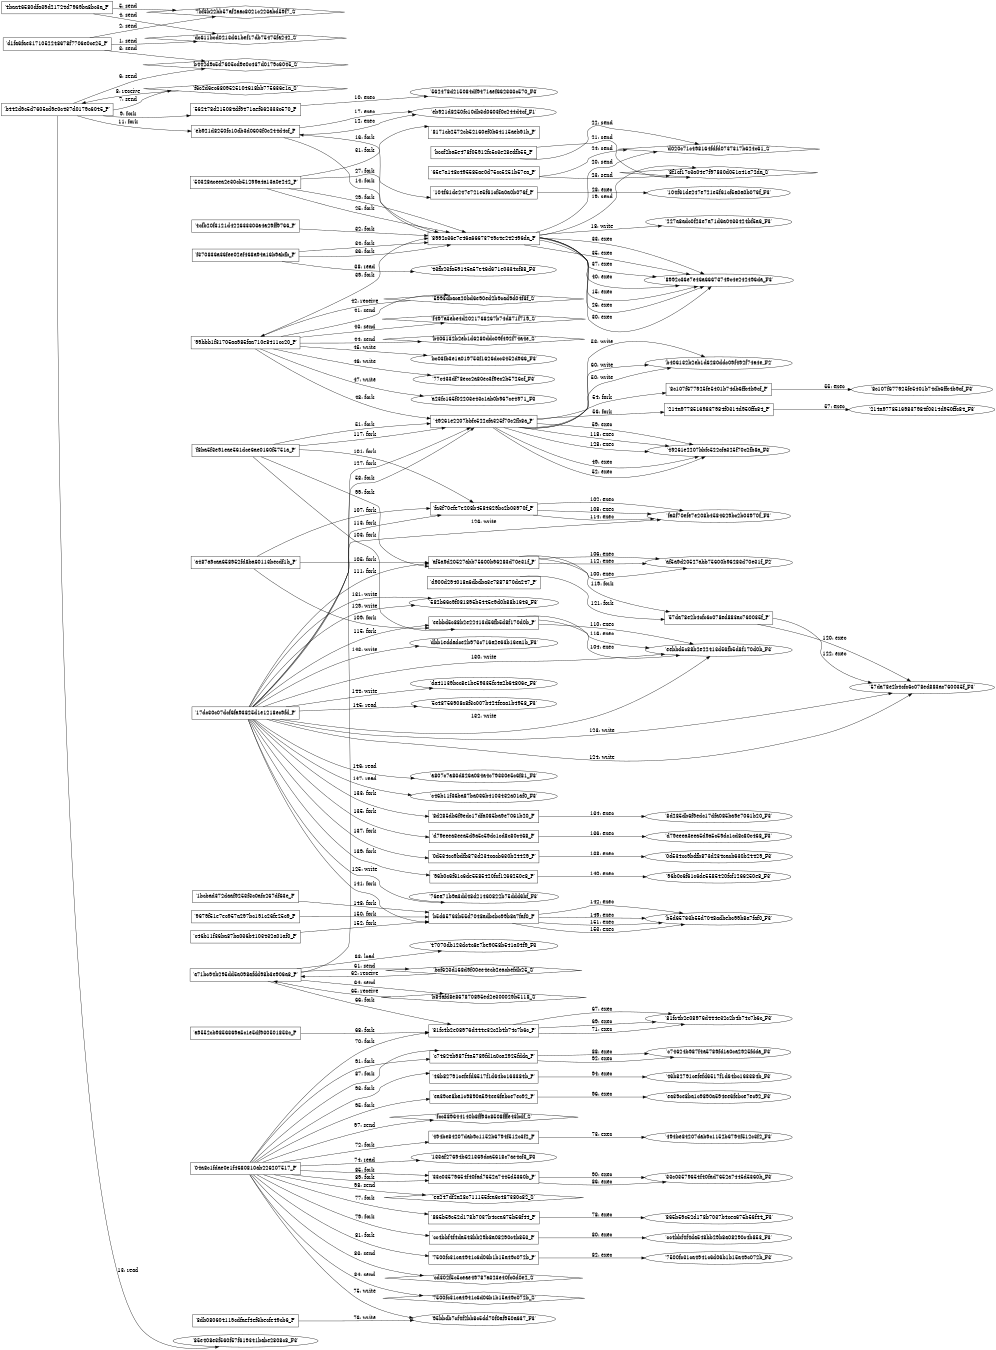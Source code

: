 digraph "D:\Learning\Paper\apt\基于CTI的攻击预警\Dataset\攻击图\ASGfromALLCTI\BazaCall Phony call centers lead to exfiltration and ransomware.dot" {
rankdir="LR"
size="9"
fixedsize="false"
splines="true"
nodesep=0.3
ranksep=0
fontsize=10
overlap="scalexy"
engine= "neato"
	"'dc611bcd0213d61bef17db75475fa242_S'" [node_type=Socket shape=diamond]
	"'d1fa6fae3171052248678f7706e0ce25_P'" [node_type=Process shape=box]
	"'d1fa6fae3171052248678f7706e0ce25_P'" -> "'dc611bcd0213d61bef17db75475fa242_S'" [label="1: send"]
	"'7bf3b22bb57af2aac8021c223abd59f7_S'" [node_type=Socket shape=diamond]
	"'d1fa6fae3171052248678f7706e0ce25_P'" [node_type=Process shape=box]
	"'d1fa6fae3171052248678f7706e0ce25_P'" -> "'7bf3b22bb57af2aac8021c223abd59f7_S'" [label="2: send"]
	"'b442d9c5d7605cd9e0c437d0179c6045_S'" [node_type=Socket shape=diamond]
	"'d1fa6fae3171052248678f7706e0ce25_P'" [node_type=Process shape=box]
	"'d1fa6fae3171052248678f7706e0ce25_P'" -> "'b442d9c5d7605cd9e0c437d0179c6045_S'" [label="3: send"]
	"'dc611bcd0213d61bef17db75475fa242_S'" [node_type=Socket shape=diamond]
	"'4baa46580dfa39d21724d7969ba8bc3a_P'" [node_type=Process shape=box]
	"'4baa46580dfa39d21724d7969ba8bc3a_P'" -> "'dc611bcd0213d61bef17db75475fa242_S'" [label="4: send"]
	"'7bf3b22bb57af2aac8021c223abd59f7_S'" [node_type=Socket shape=diamond]
	"'4baa46580dfa39d21724d7969ba8bc3a_P'" [node_type=Process shape=box]
	"'4baa46580dfa39d21724d7969ba8bc3a_P'" -> "'7bf3b22bb57af2aac8021c223abd59f7_S'" [label="5: send"]
	"'b442d9c5d7605cd9e0c437d0179c6045_S'" [node_type=Socket shape=diamond]
	"'b442d9c5d7605cd9e0c437d0179c6045_P'" [node_type=Process shape=box]
	"'b442d9c5d7605cd9e0c437d0179c6045_P'" -> "'b442d9c5d7605cd9e0c437d0179c6045_S'" [label="6: send"]
	"'f6c2d6ec6809525104618bb775636e1a_S'" [node_type=Socket shape=diamond]
	"'b442d9c5d7605cd9e0c437d0179c6045_P'" [node_type=Process shape=box]
	"'b442d9c5d7605cd9e0c437d0179c6045_P'" -> "'f6c2d6ec6809525104618bb775636e1a_S'" [label="7: send"]
	"'f6c2d6ec6809525104618bb775636e1a_S'" -> "'b442d9c5d7605cd9e0c437d0179c6045_P'" [label="8: receive"]
	"'b442d9c5d7605cd9e0c437d0179c6045_P'" [node_type=Process shape=box]
	"'562478d215084df9471aef662333c570_P'" [node_type=Process shape=box]
	"'b442d9c5d7605cd9e0c437d0179c6045_P'" -> "'562478d215084df9471aef662333c570_P'" [label="9: fork"]
	"'562478d215084df9471aef662333c570_P'" [node_type=Process shape=box]
	"'562478d215084df9471aef662333c570_F3'" [node_type=File shape=ellipse]
	"'562478d215084df9471aef662333c570_P'" -> "'562478d215084df9471aef662333c570_F3'" [label="10: exec"]
	"'b442d9c5d7605cd9e0c437d0179c6045_P'" [node_type=Process shape=box]
	"'eb921d8250fc10db3d0603f0c244d4cf_P'" [node_type=Process shape=box]
	"'b442d9c5d7605cd9e0c437d0179c6045_P'" -> "'eb921d8250fc10db3d0603f0c244d4cf_P'" [label="11: fork"]
	"'eb921d8250fc10db3d0603f0c244d4cf_P'" [node_type=Process shape=box]
	"'eb921d8250fc10db3d0603f0c244d4cf_F1'" [node_type=File shape=ellipse]
	"'eb921d8250fc10db3d0603f0c244d4cf_P'" -> "'eb921d8250fc10db3d0603f0c244d4cf_F1'" [label="12: exec"]
	"'85e408e3f560f57f619341babe2808c8_F3'" [node_type=file shape=ellipse]
	"'b442d9c5d7605cd9e0c437d0179c6045_P'" [node_type=Process shape=box]
	"'b442d9c5d7605cd9e0c437d0179c6045_P'" -> "'85e408e3f560f57f619341babe2808c8_F3'" [label="13: read"]
	"'eb921d8250fc10db3d0603f0c244d4cf_P'" [node_type=Process shape=box]
	"'8992c36e7e46a66673749c4e242496da_P'" [node_type=Process shape=box]
	"'eb921d8250fc10db3d0603f0c244d4cf_P'" -> "'8992c36e7e46a66673749c4e242496da_P'" [label="14: fork"]
	"'8992c36e7e46a66673749c4e242496da_P'" [node_type=Process shape=box]
	"'8992c36e7e46a66673749c4e242496da_F3'" [node_type=File shape=ellipse]
	"'8992c36e7e46a66673749c4e242496da_P'" -> "'8992c36e7e46a66673749c4e242496da_F3'" [label="15: exec"]
	"'8992c36e7e46a66673749c4e242496da_P'" [node_type=Process shape=box]
	"'eb921d8250fc10db3d0603f0c244d4cf_P'" [node_type=Process shape=box]
	"'8992c36e7e46a66673749c4e242496da_P'" -> "'eb921d8250fc10db3d0603f0c244d4cf_P'" [label="16: fork"]
	"'eb921d8250fc10db3d0603f0c244d4cf_P'" [node_type=Process shape=box]
	"'eb921d8250fc10db3d0603f0c244d4cf_F1'" [node_type=File shape=ellipse]
	"'eb921d8250fc10db3d0603f0c244d4cf_P'" -> "'eb921d8250fc10db3d0603f0c244d4cf_F1'" [label="17: exec"]
	"'227a8adc0f23e7a71d6a0433424bf5a6_F3'" [node_type=file shape=ellipse]
	"'8992c36e7e46a66673749c4e242496da_P'" [node_type=Process shape=box]
	"'8992c36e7e46a66673749c4e242496da_P'" -> "'227a8adc0f23e7a71d6a0433424bf5a6_F3'" [label="18: write"]
	"'8f1cf17c3a04e7f97830d051a41a72da_S'" [node_type=Socket shape=diamond]
	"'8992c36e7e46a66673749c4e242496da_P'" [node_type=Process shape=box]
	"'8992c36e7e46a66673749c4e242496da_P'" -> "'8f1cf17c3a04e7f97830d051a41a72da_S'" [label="19: send"]
	"'d020c71c498164fdfd0737317b624c61_S'" [node_type=Socket shape=diamond]
	"'8992c36e7e46a66673749c4e242496da_P'" [node_type=Process shape=box]
	"'8992c36e7e46a66673749c4e242496da_P'" -> "'d020c71c498164fdfd0737317b624c61_S'" [label="20: send"]
	"'8f1cf17c3a04e7f97830d051a41a72da_S'" [node_type=Socket shape=diamond]
	"'bccf2ba5e478f05912fc5c3e28edfb55_P'" [node_type=Process shape=box]
	"'bccf2ba5e478f05912fc5c3e28edfb55_P'" -> "'8f1cf17c3a04e7f97830d051a41a72da_S'" [label="21: send"]
	"'d020c71c498164fdfd0737317b624c61_S'" [node_type=Socket shape=diamond]
	"'bccf2ba5e478f05912fc5c3e28edfb55_P'" [node_type=Process shape=box]
	"'bccf2ba5e478f05912fc5c3e28edfb55_P'" -> "'d020c71c498164fdfd0737317b624c61_S'" [label="22: send"]
	"'8f1cf17c3a04e7f97830d051a41a72da_S'" [node_type=Socket shape=diamond]
	"'65e7a148c495585ae0d75cc5251b57ea_P'" [node_type=Process shape=box]
	"'65e7a148c495585ae0d75cc5251b57ea_P'" -> "'8f1cf17c3a04e7f97830d051a41a72da_S'" [label="23: send"]
	"'d020c71c498164fdfd0737317b624c61_S'" [node_type=Socket shape=diamond]
	"'65e7a148c495585ae0d75cc5251b57ea_P'" [node_type=Process shape=box]
	"'65e7a148c495585ae0d75cc5251b57ea_P'" -> "'d020c71c498164fdfd0737317b624c61_S'" [label="24: send"]
	"'50328aceea2e30cb51299a4a13a0e242_P'" [node_type=Process shape=box]
	"'8992c36e7e46a66673749c4e242496da_P'" [node_type=Process shape=box]
	"'50328aceea2e30cb51299a4a13a0e242_P'" -> "'8992c36e7e46a66673749c4e242496da_P'" [label="25: fork"]
	"'8992c36e7e46a66673749c4e242496da_P'" [node_type=Process shape=box]
	"'8992c36e7e46a66673749c4e242496da_F3'" [node_type=File shape=ellipse]
	"'8992c36e7e46a66673749c4e242496da_P'" -> "'8992c36e7e46a66673749c4e242496da_F3'" [label="26: exec"]
	"'50328aceea2e30cb51299a4a13a0e242_P'" [node_type=Process shape=box]
	"'104f61de247e721e5f61cf5a0a0b076f_P'" [node_type=Process shape=box]
	"'50328aceea2e30cb51299a4a13a0e242_P'" -> "'104f61de247e721e5f61cf5a0a0b076f_P'" [label="27: fork"]
	"'104f61de247e721e5f61cf5a0a0b076f_P'" [node_type=Process shape=box]
	"'104f61de247e721e5f61cf5a0a0b076f_F3'" [node_type=File shape=ellipse]
	"'104f61de247e721e5f61cf5a0a0b076f_P'" -> "'104f61de247e721e5f61cf5a0a0b076f_F3'" [label="28: exec"]
	"'50328aceea2e30cb51299a4a13a0e242_P'" [node_type=Process shape=box]
	"'8992c36e7e46a66673749c4e242496da_P'" [node_type=Process shape=box]
	"'50328aceea2e30cb51299a4a13a0e242_P'" -> "'8992c36e7e46a66673749c4e242496da_P'" [label="29: fork"]
	"'8992c36e7e46a66673749c4e242496da_P'" [node_type=Process shape=box]
	"'8992c36e7e46a66673749c4e242496da_F3'" [node_type=File shape=ellipse]
	"'8992c36e7e46a66673749c4e242496da_P'" -> "'8992c36e7e46a66673749c4e242496da_F3'" [label="30: exec"]
	"'50328aceea2e30cb51299a4a13a0e242_P'" [node_type=Process shape=box]
	"'8171cb2572cb52160ef0b64115aeb91b_P'" [node_type=Process shape=box]
	"'50328aceea2e30cb51299a4a13a0e242_P'" -> "'8171cb2572cb52160ef0b64115aeb91b_P'" [label="31: fork"]
	"'4cfb20f3121d422633303a4a29ff9766_P'" [node_type=Process shape=box]
	"'8992c36e7e46a66673749c4e242496da_P'" [node_type=Process shape=box]
	"'4cfb20f3121d422633303a4a29ff9766_P'" -> "'8992c36e7e46a66673749c4e242496da_P'" [label="32: fork"]
	"'8992c36e7e46a66673749c4e242496da_P'" [node_type=Process shape=box]
	"'8992c36e7e46a66673749c4e242496da_F3'" [node_type=File shape=ellipse]
	"'8992c36e7e46a66673749c4e242496da_P'" -> "'8992c36e7e46a66673749c4e242496da_F3'" [label="33: exec"]
	"'f370836a36fee02ef468a94a16b9abfb_P'" [node_type=Process shape=box]
	"'8992c36e7e46a66673749c4e242496da_P'" [node_type=Process shape=box]
	"'f370836a36fee02ef468a94a16b9abfb_P'" -> "'8992c36e7e46a66673749c4e242496da_P'" [label="34: fork"]
	"'8992c36e7e46a66673749c4e242496da_P'" [node_type=Process shape=box]
	"'8992c36e7e46a66673749c4e242496da_F3'" [node_type=File shape=ellipse]
	"'8992c36e7e46a66673749c4e242496da_P'" -> "'8992c36e7e46a66673749c4e242496da_F3'" [label="35: exec"]
	"'f370836a36fee02ef468a94a16b9abfb_P'" [node_type=Process shape=box]
	"'8992c36e7e46a66673749c4e242496da_P'" [node_type=Process shape=box]
	"'f370836a36fee02ef468a94a16b9abfb_P'" -> "'8992c36e7e46a66673749c4e242496da_P'" [label="36: fork"]
	"'8992c36e7e46a66673749c4e242496da_P'" [node_type=Process shape=box]
	"'8992c36e7e46a66673749c4e242496da_F3'" [node_type=File shape=ellipse]
	"'8992c36e7e46a66673749c4e242496da_P'" -> "'8992c36e7e46a66673749c4e242496da_F3'" [label="37: exec"]
	"'43fb23fa59145a57e46d671e0334cf88_F3'" [node_type=file shape=ellipse]
	"'f370836a36fee02ef468a94a16b9abfb_P'" [node_type=Process shape=box]
	"'f370836a36fee02ef468a94a16b9abfb_P'" -> "'43fb23fa59145a57e46d671e0334cf88_F3'" [label="38: read"]
	"'99bbb1f31705aa985faa710e8411cc20_P'" [node_type=Process shape=box]
	"'8992c36e7e46a66673749c4e242496da_P'" [node_type=Process shape=box]
	"'99bbb1f31705aa985faa710e8411cc20_P'" -> "'8992c36e7e46a66673749c4e242496da_P'" [label="39: fork"]
	"'8992c36e7e46a66673749c4e242496da_P'" [node_type=Process shape=box]
	"'8992c36e7e46a66673749c4e242496da_F3'" [node_type=File shape=ellipse]
	"'8992c36e7e46a66673749c4e242496da_P'" -> "'8992c36e7e46a66673749c4e242496da_F3'" [label="40: exec"]
	"'5993dbaca20bd6e90ed2b9cad9d04f3f_S'" [node_type=Socket shape=diamond]
	"'99bbb1f31705aa985faa710e8411cc20_P'" [node_type=Process shape=box]
	"'99bbb1f31705aa985faa710e8411cc20_P'" -> "'5993dbaca20bd6e90ed2b9cad9d04f3f_S'" [label="41: send"]
	"'5993dbaca20bd6e90ed2b9cad9d04f3f_S'" -> "'99bbb1f31705aa985faa710e8411cc20_P'" [label="42: receive"]
	"'f497a3ebe4d2021768267b74d871f719_S'" [node_type=Socket shape=diamond]
	"'99bbb1f31705aa985faa710e8411cc20_P'" [node_type=Process shape=box]
	"'99bbb1f31705aa985faa710e8411cc20_P'" -> "'f497a3ebe4d2021768267b74d871f719_S'" [label="43: send"]
	"'b406132b2eb1d6280ddc09f492f74a4e_S'" [node_type=Socket shape=diamond]
	"'99bbb1f31705aa985faa710e8411cc20_P'" [node_type=Process shape=box]
	"'99bbb1f31705aa985faa710e8411cc20_P'" -> "'b406132b2eb1d6280ddc09f492f74a4e_S'" [label="44: send"]
	"'bc03fb3e1a019753f1626dcc3452d966_F3'" [node_type=file shape=ellipse]
	"'99bbb1f31705aa985faa710e8411cc20_P'" [node_type=Process shape=box]
	"'99bbb1f31705aa985faa710e8411cc20_P'" -> "'bc03fb3e1a019753f1626dcc3452d966_F3'" [label="45: write"]
	"'77c433df78ecc2a80ec3f9ec2b5726cf_F3'" [node_type=file shape=ellipse]
	"'99bbb1f31705aa985faa710e8411cc20_P'" [node_type=Process shape=box]
	"'99bbb1f31705aa985faa710e8411cc20_P'" -> "'77c433df78ecc2a80ec3f9ec2b5726cf_F3'" [label="46: write"]
	"'a23fc165f02203e43c1ab0b967ce4971_F3'" [node_type=file shape=ellipse]
	"'99bbb1f31705aa985faa710e8411cc20_P'" [node_type=Process shape=box]
	"'99bbb1f31705aa985faa710e8411cc20_P'" -> "'a23fc165f02203e43c1ab0b967ce4971_F3'" [label="47: write"]
	"'99bbb1f31705aa985faa710e8411cc20_P'" [node_type=Process shape=box]
	"'49261e2207bbfc522cfa325f70c2fb8a_P'" [node_type=Process shape=box]
	"'99bbb1f31705aa985faa710e8411cc20_P'" -> "'49261e2207bbfc522cfa325f70c2fb8a_P'" [label="48: fork"]
	"'49261e2207bbfc522cfa325f70c2fb8a_P'" [node_type=Process shape=box]
	"'49261e2207bbfc522cfa325f70c2fb8a_F3'" [node_type=File shape=ellipse]
	"'49261e2207bbfc522cfa325f70c2fb8a_P'" -> "'49261e2207bbfc522cfa325f70c2fb8a_F3'" [label="49: exec"]
	"'b406132b2eb1d6280ddc09f492f74a4e_F2'" [node_type=file shape=ellipse]
	"'49261e2207bbfc522cfa325f70c2fb8a_P'" [node_type=Process shape=box]
	"'49261e2207bbfc522cfa325f70c2fb8a_P'" -> "'b406132b2eb1d6280ddc09f492f74a4e_F2'" [label="50: write"]
	"'f8ba5f3e91eae561dce6ae0160f5751a_P'" [node_type=Process shape=box]
	"'49261e2207bbfc522cfa325f70c2fb8a_P'" [node_type=Process shape=box]
	"'f8ba5f3e91eae561dce6ae0160f5751a_P'" -> "'49261e2207bbfc522cfa325f70c2fb8a_P'" [label="51: fork"]
	"'49261e2207bbfc522cfa325f70c2fb8a_P'" [node_type=Process shape=box]
	"'49261e2207bbfc522cfa325f70c2fb8a_F3'" [node_type=File shape=ellipse]
	"'49261e2207bbfc522cfa325f70c2fb8a_P'" -> "'49261e2207bbfc522cfa325f70c2fb8a_F3'" [label="52: exec"]
	"'b406132b2eb1d6280ddc09f492f74a4e_F2'" [node_type=file shape=ellipse]
	"'49261e2207bbfc522cfa325f70c2fb8a_P'" [node_type=Process shape=box]
	"'49261e2207bbfc522cfa325f70c2fb8a_P'" -> "'b406132b2eb1d6280ddc09f492f74a4e_F2'" [label="53: write"]
	"'49261e2207bbfc522cfa325f70c2fb8a_P'" [node_type=Process shape=box]
	"'8c107f677925fe5401b74db6ffc4b9cf_P'" [node_type=Process shape=box]
	"'49261e2207bbfc522cfa325f70c2fb8a_P'" -> "'8c107f677925fe5401b74db6ffc4b9cf_P'" [label="54: fork"]
	"'8c107f677925fe5401b74db6ffc4b9cf_P'" [node_type=Process shape=box]
	"'8c107f677925fe5401b74db6ffc4b9cf_F3'" [node_type=File shape=ellipse]
	"'8c107f677925fe5401b74db6ffc4b9cf_P'" -> "'8c107f677925fe5401b74db6ffc4b9cf_F3'" [label="55: exec"]
	"'49261e2207bbfc522cfa325f70c2fb8a_P'" [node_type=Process shape=box]
	"'214a97785169837984f0314d950ffc84_P'" [node_type=Process shape=box]
	"'49261e2207bbfc522cfa325f70c2fb8a_P'" -> "'214a97785169837984f0314d950ffc84_P'" [label="56: fork"]
	"'214a97785169837984f0314d950ffc84_P'" [node_type=Process shape=box]
	"'214a97785169837984f0314d950ffc84_F3'" [node_type=File shape=ellipse]
	"'214a97785169837984f0314d950ffc84_P'" -> "'214a97785169837984f0314d950ffc84_F3'" [label="57: exec"]
	"'a71bc94b295dd5a098afdd98b3e906a8_P'" [node_type=Process shape=box]
	"'49261e2207bbfc522cfa325f70c2fb8a_P'" [node_type=Process shape=box]
	"'a71bc94b295dd5a098afdd98b3e906a8_P'" -> "'49261e2207bbfc522cfa325f70c2fb8a_P'" [label="58: fork"]
	"'49261e2207bbfc522cfa325f70c2fb8a_P'" [node_type=Process shape=box]
	"'49261e2207bbfc522cfa325f70c2fb8a_F3'" [node_type=File shape=ellipse]
	"'49261e2207bbfc522cfa325f70c2fb8a_P'" -> "'49261e2207bbfc522cfa325f70c2fb8a_F3'" [label="59: exec"]
	"'b406132b2eb1d6280ddc09f492f74a4e_F2'" [node_type=file shape=ellipse]
	"'49261e2207bbfc522cfa325f70c2fb8a_P'" [node_type=Process shape=box]
	"'49261e2207bbfc522cfa325f70c2fb8a_P'" -> "'b406132b2eb1d6280ddc09f492f74a4e_F2'" [label="60: write"]
	"'bcf623d168d9f00ee4ecb2eacbefdb25_S'" [node_type=Socket shape=diamond]
	"'a71bc94b295dd5a098afdd98b3e906a8_P'" [node_type=Process shape=box]
	"'a71bc94b295dd5a098afdd98b3e906a8_P'" -> "'bcf623d168d9f00ee4ecb2eacbefdb25_S'" [label="61: send"]
	"'bcf623d168d9f00ee4ecb2eacbefdb25_S'" -> "'a71bc94b295dd5a098afdd98b3e906a8_P'" [label="62: receive"]
	"'47070db123dc4c8e7be9058b541a04f9_F3'" [node_type=file shape=ellipse]
	"'a71bc94b295dd5a098afdd98b3e906a8_P'" [node_type=Process shape=box]
	"'a71bc94b295dd5a098afdd98b3e906a8_P'" -> "'47070db123dc4c8e7be9058b541a04f9_F3'" [label="63: load"]
	"'b84afd8e867870895ed2e300029b5118_S'" [node_type=Socket shape=diamond]
	"'a71bc94b295dd5a098afdd98b3e906a8_P'" [node_type=Process shape=box]
	"'a71bc94b295dd5a098afdd98b3e906a8_P'" -> "'b84afd8e867870895ed2e300029b5118_S'" [label="64: send"]
	"'b84afd8e867870895ed2e300029b5118_S'" -> "'a71bc94b295dd5a098afdd98b3e906a8_P'" [label="65: receive"]
	"'a71bc94b295dd5a098afdd98b3e906a8_P'" [node_type=Process shape=box]
	"'81fc4b2e08976d444e32c2b4b74c7b6c_P'" [node_type=Process shape=box]
	"'a71bc94b295dd5a098afdd98b3e906a8_P'" -> "'81fc4b2e08976d444e32c2b4b74c7b6c_P'" [label="66: fork"]
	"'81fc4b2e08976d444e32c2b4b74c7b6c_P'" [node_type=Process shape=box]
	"'81fc4b2e08976d444e32c2b4b74c7b6c_F3'" [node_type=File shape=ellipse]
	"'81fc4b2e08976d444e32c2b4b74c7b6c_P'" -> "'81fc4b2e08976d444e32c2b4b74c7b6c_F3'" [label="67: exec"]
	"'a9552cb9856369a5c1e5df930501853c_P'" [node_type=Process shape=box]
	"'81fc4b2e08976d444e32c2b4b74c7b6c_P'" [node_type=Process shape=box]
	"'a9552cb9856369a5c1e5df930501853c_P'" -> "'81fc4b2e08976d444e32c2b4b74c7b6c_P'" [label="68: fork"]
	"'81fc4b2e08976d444e32c2b4b74c7b6c_P'" [node_type=Process shape=box]
	"'81fc4b2e08976d444e32c2b4b74c7b6c_F3'" [node_type=File shape=ellipse]
	"'81fc4b2e08976d444e32c2b4b74c7b6c_P'" -> "'81fc4b2e08976d444e32c2b4b74c7b6c_F3'" [label="69: exec"]
	"'04a8c1fdae0e1f4680810ab226207517_P'" [node_type=Process shape=box]
	"'81fc4b2e08976d444e32c2b4b74c7b6c_P'" [node_type=Process shape=box]
	"'04a8c1fdae0e1f4680810ab226207517_P'" -> "'81fc4b2e08976d444e32c2b4b74c7b6c_P'" [label="70: fork"]
	"'81fc4b2e08976d444e32c2b4b74c7b6c_P'" [node_type=Process shape=box]
	"'81fc4b2e08976d444e32c2b4b74c7b6c_F3'" [node_type=File shape=ellipse]
	"'81fc4b2e08976d444e32c2b4b74c7b6c_P'" -> "'81fc4b2e08976d444e32c2b4b74c7b6c_F3'" [label="71: exec"]
	"'04a8c1fdae0e1f4680810ab226207517_P'" [node_type=Process shape=box]
	"'494be84207dab9c1152b6794f512c3f2_P'" [node_type=Process shape=box]
	"'04a8c1fdae0e1f4680810ab226207517_P'" -> "'494be84207dab9c1152b6794f512c3f2_P'" [label="72: fork"]
	"'494be84207dab9c1152b6794f512c3f2_P'" [node_type=Process shape=box]
	"'494be84207dab9c1152b6794f512c3f2_F3'" [node_type=File shape=ellipse]
	"'494be84207dab9c1152b6794f512c3f2_P'" -> "'494be84207dab9c1152b6794f512c3f2_F3'" [label="73: exec"]
	"'133af27694b621369dca5618c7ae4cf3_F3'" [node_type=file shape=ellipse]
	"'04a8c1fdae0e1f4680810ab226207517_P'" [node_type=Process shape=box]
	"'04a8c1fdae0e1f4680810ab226207517_P'" -> "'133af27694b621369dca5618c7ae4cf3_F3'" [label="74: read"]
	"'95bbdb7cf4f2bb8c5dd70f0af950a637_F3'" [node_type=file shape=ellipse]
	"'04a8c1fdae0e1f4680810ab226207517_P'" [node_type=Process shape=box]
	"'04a8c1fdae0e1f4680810ab226207517_P'" -> "'95bbdb7cf4f2bb8c5dd70f0af950a637_F3'" [label="75: write"]
	"'95bbdb7cf4f2bb8c5dd70f0af950a637_F3'" [node_type=file shape=ellipse]
	"'8db080604119cdfaef4ef6becfe49cb6_P'" [node_type=Process shape=box]
	"'8db080604119cdfaef4ef6becfe49cb6_P'" -> "'95bbdb7cf4f2bb8c5dd70f0af950a637_F3'" [label="76: write"]
	"'04a8c1fdae0e1f4680810ab226207517_P'" [node_type=Process shape=box]
	"'865b59c52d178b7037b4cea675b56f44_P'" [node_type=Process shape=box]
	"'04a8c1fdae0e1f4680810ab226207517_P'" -> "'865b59c52d178b7037b4cea675b56f44_P'" [label="77: fork"]
	"'865b59c52d178b7037b4cea675b56f44_P'" [node_type=Process shape=box]
	"'865b59c52d178b7037b4cea675b56f44_F3'" [node_type=File shape=ellipse]
	"'865b59c52d178b7037b4cea675b56f44_P'" -> "'865b59c52d178b7037b4cea675b56f44_F3'" [label="78: exec"]
	"'04a8c1fdae0e1f4680810ab226207517_P'" [node_type=Process shape=box]
	"'cc4bbf4f4da548bb29b8a08290c4b853_P'" [node_type=Process shape=box]
	"'04a8c1fdae0e1f4680810ab226207517_P'" -> "'cc4bbf4f4da548bb29b8a08290c4b853_P'" [label="79: fork"]
	"'cc4bbf4f4da548bb29b8a08290c4b853_P'" [node_type=Process shape=box]
	"'cc4bbf4f4da548bb29b8a08290c4b853_F3'" [node_type=File shape=ellipse]
	"'cc4bbf4f4da548bb29b8a08290c4b853_P'" -> "'cc4bbf4f4da548bb29b8a08290c4b853_F3'" [label="80: exec"]
	"'04a8c1fdae0e1f4680810ab226207517_P'" [node_type=Process shape=box]
	"'7500fc31ca4941c6d06b1b15a49c072b_P'" [node_type=Process shape=box]
	"'04a8c1fdae0e1f4680810ab226207517_P'" -> "'7500fc31ca4941c6d06b1b15a49c072b_P'" [label="81: fork"]
	"'7500fc31ca4941c6d06b1b15a49c072b_P'" [node_type=Process shape=box]
	"'7500fc31ca4941c6d06b1b15a49c072b_F3'" [node_type=File shape=ellipse]
	"'7500fc31ca4941c6d06b1b15a49c072b_P'" -> "'7500fc31ca4941c6d06b1b15a49c072b_F3'" [label="82: exec"]
	"'cd302f5c5ceae49787a323e40fc0d0e2_S'" [node_type=Socket shape=diamond]
	"'04a8c1fdae0e1f4680810ab226207517_P'" [node_type=Process shape=box]
	"'04a8c1fdae0e1f4680810ab226207517_P'" -> "'cd302f5c5ceae49787a323e40fc0d0e2_S'" [label="83: send"]
	"'7500fc31ca4941c6d06b1b15a49c072b_S'" [node_type=Socket shape=diamond]
	"'04a8c1fdae0e1f4680810ab226207517_P'" [node_type=Process shape=box]
	"'04a8c1fdae0e1f4680810ab226207517_P'" -> "'7500fc31ca4941c6d06b1b15a49c072b_S'" [label="84: send"]
	"'04a8c1fdae0e1f4680810ab226207517_P'" [node_type=Process shape=box]
	"'33c03579654f40fad7652a7445d5360b_P'" [node_type=Process shape=box]
	"'04a8c1fdae0e1f4680810ab226207517_P'" -> "'33c03579654f40fad7652a7445d5360b_P'" [label="85: fork"]
	"'33c03579654f40fad7652a7445d5360b_P'" [node_type=Process shape=box]
	"'33c03579654f40fad7652a7445d5360b_F3'" [node_type=File shape=ellipse]
	"'33c03579654f40fad7652a7445d5360b_P'" -> "'33c03579654f40fad7652a7445d5360b_F3'" [label="86: exec"]
	"'04a8c1fdae0e1f4680810ab226207517_P'" [node_type=Process shape=box]
	"'c74624b987f4a5789fd1a0ca2925fdda_P'" [node_type=Process shape=box]
	"'04a8c1fdae0e1f4680810ab226207517_P'" -> "'c74624b987f4a5789fd1a0ca2925fdda_P'" [label="87: fork"]
	"'c74624b987f4a5789fd1a0ca2925fdda_P'" [node_type=Process shape=box]
	"'c74624b987f4a5789fd1a0ca2925fdda_F3'" [node_type=File shape=ellipse]
	"'c74624b987f4a5789fd1a0ca2925fdda_P'" -> "'c74624b987f4a5789fd1a0ca2925fdda_F3'" [label="88: exec"]
	"'04a8c1fdae0e1f4680810ab226207517_P'" [node_type=Process shape=box]
	"'33c03579654f40fad7652a7445d5360b_P'" [node_type=Process shape=box]
	"'04a8c1fdae0e1f4680810ab226207517_P'" -> "'33c03579654f40fad7652a7445d5360b_P'" [label="89: fork"]
	"'33c03579654f40fad7652a7445d5360b_P'" [node_type=Process shape=box]
	"'33c03579654f40fad7652a7445d5360b_F3'" [node_type=File shape=ellipse]
	"'33c03579654f40fad7652a7445d5360b_P'" -> "'33c03579654f40fad7652a7445d5360b_F3'" [label="90: exec"]
	"'04a8c1fdae0e1f4680810ab226207517_P'" [node_type=Process shape=box]
	"'c74624b987f4a5789fd1a0ca2925fdda_P'" [node_type=Process shape=box]
	"'04a8c1fdae0e1f4680810ab226207517_P'" -> "'c74624b987f4a5789fd1a0ca2925fdda_P'" [label="91: fork"]
	"'c74624b987f4a5789fd1a0ca2925fdda_P'" [node_type=Process shape=box]
	"'c74624b987f4a5789fd1a0ca2925fdda_F3'" [node_type=File shape=ellipse]
	"'c74624b987f4a5789fd1a0ca2925fdda_P'" -> "'c74624b987f4a5789fd1a0ca2925fdda_F3'" [label="92: exec"]
	"'04a8c1fdae0e1f4680810ab226207517_P'" [node_type=Process shape=box]
	"'46b82791cefefd6517f1d64bc163384b_P'" [node_type=Process shape=box]
	"'04a8c1fdae0e1f4680810ab226207517_P'" -> "'46b82791cefefd6517f1d64bc163384b_P'" [label="93: fork"]
	"'46b82791cefefd6517f1d64bc163384b_P'" [node_type=Process shape=box]
	"'46b82791cefefd6517f1d64bc163384b_F3'" [node_type=File shape=ellipse]
	"'46b82791cefefd6517f1d64bc163384b_P'" -> "'46b82791cefefd6517f1d64bc163384b_F3'" [label="94: exec"]
	"'04a8c1fdae0e1f4680810ab226207517_P'" [node_type=Process shape=box]
	"'ea39ce8ba1c9890a594ee6febce7ec92_P'" [node_type=Process shape=box]
	"'04a8c1fdae0e1f4680810ab226207517_P'" -> "'ea39ce8ba1c9890a594ee6febce7ec92_P'" [label="95: fork"]
	"'ea39ce8ba1c9890a594ee6febce7ec92_P'" [node_type=Process shape=box]
	"'ea39ce8ba1c9890a594ee6febce7ec92_F3'" [node_type=File shape=ellipse]
	"'ea39ce8ba1c9890a594ee6febce7ec92_P'" -> "'ea39ce8ba1c9890a594ee6febce7ec92_F3'" [label="96: exec"]
	"'fcc389644140b8ff93c8508fffe43bdf_S'" [node_type=Socket shape=diamond]
	"'04a8c1fdae0e1f4680810ab226207517_P'" [node_type=Process shape=box]
	"'04a8c1fdae0e1f4680810ab226207517_P'" -> "'fcc389644140b8ff93c8508fffe43bdf_S'" [label="97: send"]
	"'ea247df2a28c711155fea6c487380c82_S'" [node_type=Socket shape=diamond]
	"'04a8c1fdae0e1f4680810ab226207517_P'" [node_type=Process shape=box]
	"'04a8c1fdae0e1f4680810ab226207517_P'" -> "'ea247df2a28c711155fea6c487380c82_S'" [label="98: send"]
	"'f8ba5f3e91eae561dce6ae0160f5751a_P'" [node_type=Process shape=box]
	"'af5a9d20527abb75600b96283d70e31f_P'" [node_type=Process shape=box]
	"'f8ba5f3e91eae561dce6ae0160f5751a_P'" -> "'af5a9d20527abb75600b96283d70e31f_P'" [label="99: fork"]
	"'af5a9d20527abb75600b96283d70e31f_P'" [node_type=Process shape=box]
	"'af5a9d20527abb75600b96283d70e31f_F2'" [node_type=File shape=ellipse]
	"'af5a9d20527abb75600b96283d70e31f_P'" -> "'af5a9d20527abb75600b96283d70e31f_F2'" [label="100: exec"]
	"'f8ba5f3e91eae561dce6ae0160f5751a_P'" [node_type=Process shape=box]
	"'fa3f70efe7e208b4584629bc2b03970f_P'" [node_type=Process shape=box]
	"'f8ba5f3e91eae561dce6ae0160f5751a_P'" -> "'fa3f70efe7e208b4584629bc2b03970f_P'" [label="101: fork"]
	"'fa3f70efe7e208b4584629bc2b03970f_P'" [node_type=Process shape=box]
	"'fa3f70efe7e208b4584629bc2b03970f_F3'" [node_type=File shape=ellipse]
	"'fa3f70efe7e208b4584629bc2b03970f_P'" -> "'fa3f70efe7e208b4584629bc2b03970f_F3'" [label="102: exec"]
	"'f8ba5f3e91eae561dce6ae0160f5751a_P'" [node_type=Process shape=box]
	"'eebbd5c88b2e22413d56fb5d8f170d0b_P'" [node_type=Process shape=box]
	"'f8ba5f3e91eae561dce6ae0160f5751a_P'" -> "'eebbd5c88b2e22413d56fb5d8f170d0b_P'" [label="103: fork"]
	"'eebbd5c88b2e22413d56fb5d8f170d0b_P'" [node_type=Process shape=box]
	"'eebbd5c88b2e22413d56fb5d8f170d0b_F3'" [node_type=File shape=ellipse]
	"'eebbd5c88b2e22413d56fb5d8f170d0b_P'" -> "'eebbd5c88b2e22413d56fb5d8f170d0b_F3'" [label="104: exec"]
	"'a487a9caa658952fd8ba60113becdf1b_P'" [node_type=Process shape=box]
	"'af5a9d20527abb75600b96283d70e31f_P'" [node_type=Process shape=box]
	"'a487a9caa658952fd8ba60113becdf1b_P'" -> "'af5a9d20527abb75600b96283d70e31f_P'" [label="105: fork"]
	"'af5a9d20527abb75600b96283d70e31f_P'" [node_type=Process shape=box]
	"'af5a9d20527abb75600b96283d70e31f_F2'" [node_type=File shape=ellipse]
	"'af5a9d20527abb75600b96283d70e31f_P'" -> "'af5a9d20527abb75600b96283d70e31f_F2'" [label="106: exec"]
	"'a487a9caa658952fd8ba60113becdf1b_P'" [node_type=Process shape=box]
	"'fa3f70efe7e208b4584629bc2b03970f_P'" [node_type=Process shape=box]
	"'a487a9caa658952fd8ba60113becdf1b_P'" -> "'fa3f70efe7e208b4584629bc2b03970f_P'" [label="107: fork"]
	"'fa3f70efe7e208b4584629bc2b03970f_P'" [node_type=Process shape=box]
	"'fa3f70efe7e208b4584629bc2b03970f_F3'" [node_type=File shape=ellipse]
	"'fa3f70efe7e208b4584629bc2b03970f_P'" -> "'fa3f70efe7e208b4584629bc2b03970f_F3'" [label="108: exec"]
	"'a487a9caa658952fd8ba60113becdf1b_P'" [node_type=Process shape=box]
	"'eebbd5c88b2e22413d56fb5d8f170d0b_P'" [node_type=Process shape=box]
	"'a487a9caa658952fd8ba60113becdf1b_P'" -> "'eebbd5c88b2e22413d56fb5d8f170d0b_P'" [label="109: fork"]
	"'eebbd5c88b2e22413d56fb5d8f170d0b_P'" [node_type=Process shape=box]
	"'eebbd5c88b2e22413d56fb5d8f170d0b_F3'" [node_type=File shape=ellipse]
	"'eebbd5c88b2e22413d56fb5d8f170d0b_P'" -> "'eebbd5c88b2e22413d56fb5d8f170d0b_F3'" [label="110: exec"]
	"'17dc30c07dcf6fa93825d1e1218ec9fd_P'" [node_type=Process shape=box]
	"'af5a9d20527abb75600b96283d70e31f_P'" [node_type=Process shape=box]
	"'17dc30c07dcf6fa93825d1e1218ec9fd_P'" -> "'af5a9d20527abb75600b96283d70e31f_P'" [label="111: fork"]
	"'af5a9d20527abb75600b96283d70e31f_P'" [node_type=Process shape=box]
	"'af5a9d20527abb75600b96283d70e31f_F2'" [node_type=File shape=ellipse]
	"'af5a9d20527abb75600b96283d70e31f_P'" -> "'af5a9d20527abb75600b96283d70e31f_F2'" [label="112: exec"]
	"'17dc30c07dcf6fa93825d1e1218ec9fd_P'" [node_type=Process shape=box]
	"'fa3f70efe7e208b4584629bc2b03970f_P'" [node_type=Process shape=box]
	"'17dc30c07dcf6fa93825d1e1218ec9fd_P'" -> "'fa3f70efe7e208b4584629bc2b03970f_P'" [label="113: fork"]
	"'fa3f70efe7e208b4584629bc2b03970f_P'" [node_type=Process shape=box]
	"'fa3f70efe7e208b4584629bc2b03970f_F3'" [node_type=File shape=ellipse]
	"'fa3f70efe7e208b4584629bc2b03970f_P'" -> "'fa3f70efe7e208b4584629bc2b03970f_F3'" [label="114: exec"]
	"'17dc30c07dcf6fa93825d1e1218ec9fd_P'" [node_type=Process shape=box]
	"'eebbd5c88b2e22413d56fb5d8f170d0b_P'" [node_type=Process shape=box]
	"'17dc30c07dcf6fa93825d1e1218ec9fd_P'" -> "'eebbd5c88b2e22413d56fb5d8f170d0b_P'" [label="115: fork"]
	"'eebbd5c88b2e22413d56fb5d8f170d0b_P'" [node_type=Process shape=box]
	"'eebbd5c88b2e22413d56fb5d8f170d0b_F3'" [node_type=File shape=ellipse]
	"'eebbd5c88b2e22413d56fb5d8f170d0b_P'" -> "'eebbd5c88b2e22413d56fb5d8f170d0b_F3'" [label="116: exec"]
	"'f8ba5f3e91eae561dce6ae0160f5751a_P'" [node_type=Process shape=box]
	"'49261e2207bbfc522cfa325f70c2fb8a_P'" [node_type=Process shape=box]
	"'f8ba5f3e91eae561dce6ae0160f5751a_P'" -> "'49261e2207bbfc522cfa325f70c2fb8a_P'" [label="117: fork"]
	"'49261e2207bbfc522cfa325f70c2fb8a_P'" [node_type=Process shape=box]
	"'49261e2207bbfc522cfa325f70c2fb8a_F3'" [node_type=File shape=ellipse]
	"'49261e2207bbfc522cfa325f70c2fb8a_P'" -> "'49261e2207bbfc522cfa325f70c2fb8a_F3'" [label="118: exec"]
	"'af5a9d20527abb75600b96283d70e31f_P'" [node_type=Process shape=box]
	"'57da78e2b4cfc6c078ed883ac760035f_P'" [node_type=Process shape=box]
	"'af5a9d20527abb75600b96283d70e31f_P'" -> "'57da78e2b4cfc6c078ed883ac760035f_P'" [label="119: fork"]
	"'57da78e2b4cfc6c078ed883ac760035f_P'" [node_type=Process shape=box]
	"'57da78e2b4cfc6c078ed883ac760035f_F3'" [node_type=File shape=ellipse]
	"'57da78e2b4cfc6c078ed883ac760035f_P'" -> "'57da78e2b4cfc6c078ed883ac760035f_F3'" [label="120: exec"]
	"'d900d294018a6dbdba3e7887870da247_P'" [node_type=Process shape=box]
	"'57da78e2b4cfc6c078ed883ac760035f_P'" [node_type=Process shape=box]
	"'d900d294018a6dbdba3e7887870da247_P'" -> "'57da78e2b4cfc6c078ed883ac760035f_P'" [label="121: fork"]
	"'57da78e2b4cfc6c078ed883ac760035f_P'" [node_type=Process shape=box]
	"'57da78e2b4cfc6c078ed883ac760035f_F3'" [node_type=File shape=ellipse]
	"'57da78e2b4cfc6c078ed883ac760035f_P'" -> "'57da78e2b4cfc6c078ed883ac760035f_F3'" [label="122: exec"]
	"'57da78e2b4cfc6c078ed883ac760035f_F3'" [node_type=file shape=ellipse]
	"'17dc30c07dcf6fa93825d1e1218ec9fd_P'" [node_type=Process shape=box]
	"'17dc30c07dcf6fa93825d1e1218ec9fd_P'" -> "'57da78e2b4cfc6c078ed883ac760035f_F3'" [label="123: write"]
	"'57da78e2b4cfc6c078ed883ac760035f_F3'" [node_type=file shape=ellipse]
	"'17dc30c07dcf6fa93825d1e1218ec9fd_P'" [node_type=Process shape=box]
	"'17dc30c07dcf6fa93825d1e1218ec9fd_P'" -> "'57da78e2b4cfc6c078ed883ac760035f_F3'" [label="124: write"]
	"'76ea71b9a3dd48d21460822b75ddd6bf_F3'" [node_type=file shape=ellipse]
	"'17dc30c07dcf6fa93825d1e1218ec9fd_P'" [node_type=Process shape=box]
	"'17dc30c07dcf6fa93825d1e1218ec9fd_P'" -> "'76ea71b9a3dd48d21460822b75ddd6bf_F3'" [label="125: write"]
	"'fa3f70efe7e208b4584629bc2b03970f_F3'" [node_type=file shape=ellipse]
	"'17dc30c07dcf6fa93825d1e1218ec9fd_P'" [node_type=Process shape=box]
	"'17dc30c07dcf6fa93825d1e1218ec9fd_P'" -> "'fa3f70efe7e208b4584629bc2b03970f_F3'" [label="126: write"]
	"'17dc30c07dcf6fa93825d1e1218ec9fd_P'" [node_type=Process shape=box]
	"'49261e2207bbfc522cfa325f70c2fb8a_P'" [node_type=Process shape=box]
	"'17dc30c07dcf6fa93825d1e1218ec9fd_P'" -> "'49261e2207bbfc522cfa325f70c2fb8a_P'" [label="127: fork"]
	"'49261e2207bbfc522cfa325f70c2fb8a_P'" [node_type=Process shape=box]
	"'49261e2207bbfc522cfa325f70c2fb8a_F3'" [node_type=File shape=ellipse]
	"'49261e2207bbfc522cfa325f70c2fb8a_P'" -> "'49261e2207bbfc522cfa325f70c2fb8a_F3'" [label="128: exec"]
	"'582b66c9f081895b5445e9d0b88b1646_F3'" [node_type=file shape=ellipse]
	"'17dc30c07dcf6fa93825d1e1218ec9fd_P'" [node_type=Process shape=box]
	"'17dc30c07dcf6fa93825d1e1218ec9fd_P'" -> "'582b66c9f081895b5445e9d0b88b1646_F3'" [label="129: write"]
	"'eebbd5c88b2e22413d56fb5d8f170d0b_F3'" [node_type=file shape=ellipse]
	"'17dc30c07dcf6fa93825d1e1218ec9fd_P'" [node_type=Process shape=box]
	"'17dc30c07dcf6fa93825d1e1218ec9fd_P'" -> "'eebbd5c88b2e22413d56fb5d8f170d0b_F3'" [label="130: write"]
	"'582b66c9f081895b5445e9d0b88b1646_F3'" [node_type=file shape=ellipse]
	"'17dc30c07dcf6fa93825d1e1218ec9fd_P'" [node_type=Process shape=box]
	"'17dc30c07dcf6fa93825d1e1218ec9fd_P'" -> "'582b66c9f081895b5445e9d0b88b1646_F3'" [label="131: write"]
	"'eebbd5c88b2e22413d56fb5d8f170d0b_F3'" [node_type=file shape=ellipse]
	"'17dc30c07dcf6fa93825d1e1218ec9fd_P'" [node_type=Process shape=box]
	"'17dc30c07dcf6fa93825d1e1218ec9fd_P'" -> "'eebbd5c88b2e22413d56fb5d8f170d0b_F3'" [label="132: write"]
	"'17dc30c07dcf6fa93825d1e1218ec9fd_P'" [node_type=Process shape=box]
	"'8d285db6f9edc17dfa085ba9e7061b20_P'" [node_type=Process shape=box]
	"'17dc30c07dcf6fa93825d1e1218ec9fd_P'" -> "'8d285db6f9edc17dfa085ba9e7061b20_P'" [label="133: fork"]
	"'8d285db6f9edc17dfa085ba9e7061b20_P'" [node_type=Process shape=box]
	"'8d285db6f9edc17dfa085ba9e7061b20_F3'" [node_type=File shape=ellipse]
	"'8d285db6f9edc17dfa085ba9e7061b20_P'" -> "'8d285db6f9edc17dfa085ba9e7061b20_F3'" [label="134: exec"]
	"'17dc30c07dcf6fa93825d1e1218ec9fd_P'" [node_type=Process shape=box]
	"'d79eeea3eea5d9a5c59dc1cd8c80c468_P'" [node_type=Process shape=box]
	"'17dc30c07dcf6fa93825d1e1218ec9fd_P'" -> "'d79eeea3eea5d9a5c59dc1cd8c80c468_P'" [label="135: fork"]
	"'d79eeea3eea5d9a5c59dc1cd8c80c468_P'" [node_type=Process shape=box]
	"'d79eeea3eea5d9a5c59dc1cd8c80c468_F3'" [node_type=File shape=ellipse]
	"'d79eeea3eea5d9a5c59dc1cd8c80c468_P'" -> "'d79eeea3eea5d9a5c59dc1cd8c80c468_F3'" [label="136: exec"]
	"'17dc30c07dcf6fa93825d1e1218ec9fd_P'" [node_type=Process shape=box]
	"'0d534cc9bdfb873d234cacb630b24429_P'" [node_type=Process shape=box]
	"'17dc30c07dcf6fa93825d1e1218ec9fd_P'" -> "'0d534cc9bdfb873d234cacb630b24429_P'" [label="137: fork"]
	"'0d534cc9bdfb873d234cacb630b24429_P'" [node_type=Process shape=box]
	"'0d534cc9bdfb873d234cacb630b24429_F3'" [node_type=File shape=ellipse]
	"'0d534cc9bdfb873d234cacb630b24429_P'" -> "'0d534cc9bdfb873d234cacb630b24429_F3'" [label="138: exec"]
	"'17dc30c07dcf6fa93825d1e1218ec9fd_P'" [node_type=Process shape=box]
	"'96b0c6f61c6de5585420fcf1266250e8_P'" [node_type=Process shape=box]
	"'17dc30c07dcf6fa93825d1e1218ec9fd_P'" -> "'96b0c6f61c6de5585420fcf1266250e8_P'" [label="139: fork"]
	"'96b0c6f61c6de5585420fcf1266250e8_P'" [node_type=Process shape=box]
	"'96b0c6f61c6de5585420fcf1266250e8_F3'" [node_type=File shape=ellipse]
	"'96b0c6f61c6de5585420fcf1266250e8_P'" -> "'96b0c6f61c6de5585420fcf1266250e8_F3'" [label="140: exec"]
	"'17dc30c07dcf6fa93825d1e1218ec9fd_P'" [node_type=Process shape=box]
	"'b5d65763b55d7048adbebc99b8a7faf0_P'" [node_type=Process shape=box]
	"'17dc30c07dcf6fa93825d1e1218ec9fd_P'" -> "'b5d65763b55d7048adbebc99b8a7faf0_P'" [label="141: fork"]
	"'b5d65763b55d7048adbebc99b8a7faf0_P'" [node_type=Process shape=box]
	"'b5d65763b55d7048adbebc99b8a7faf0_F3'" [node_type=File shape=ellipse]
	"'b5d65763b55d7048adbebc99b8a7faf0_P'" -> "'b5d65763b55d7048adbebc99b8a7faf0_F3'" [label="142: exec"]
	"'dbb1eddadce2b973c716a2e63b16ea1b_F3'" [node_type=file shape=ellipse]
	"'17dc30c07dcf6fa93825d1e1218ec9fd_P'" [node_type=Process shape=box]
	"'17dc30c07dcf6fa93825d1e1218ec9fd_P'" -> "'dbb1eddadce2b973c716a2e63b16ea1b_F3'" [label="143: write"]
	"'da41139bcc8e1be59335fc4a2b64806e_F3'" [node_type=file shape=ellipse]
	"'17dc30c07dcf6fa93825d1e1218ec9fd_P'" [node_type=Process shape=box]
	"'17dc30c07dcf6fa93825d1e1218ec9fd_P'" -> "'da41139bcc8e1be59335fc4a2b64806e_F3'" [label="144: write"]
	"'5c48756908c8f3c007b424feaa1b4958_F3'" [node_type=file shape=ellipse]
	"'17dc30c07dcf6fa93825d1e1218ec9fd_P'" [node_type=Process shape=box]
	"'17dc30c07dcf6fa93825d1e1218ec9fd_P'" -> "'5c48756908c8f3c007b424feaa1b4958_F3'" [label="145: read"]
	"'a807c7a83d826a084a4c79330e5c6f81_F3'" [node_type=file shape=ellipse]
	"'17dc30c07dcf6fa93825d1e1218ec9fd_P'" [node_type=Process shape=box]
	"'17dc30c07dcf6fa93825d1e1218ec9fd_P'" -> "'a807c7a83d826a084a4c79330e5c6f81_F3'" [label="146: read"]
	"'c46b11f36ba87ba036b4103432a01af0_F3'" [node_type=file shape=ellipse]
	"'17dc30c07dcf6fa93825d1e1218ec9fd_P'" [node_type=Process shape=box]
	"'17dc30c07dcf6fa93825d1e1218ec9fd_P'" -> "'c46b11f36ba87ba036b4103432a01af0_F3'" [label="147: read"]
	"'1bcbad372daaf9253f3c0afc267df63e_P'" [node_type=Process shape=box]
	"'b5d65763b55d7048adbebc99b8a7faf0_P'" [node_type=Process shape=box]
	"'1bcbad372daaf9253f3c0afc267df63e_P'" -> "'b5d65763b55d7048adbebc99b8a7faf0_P'" [label="148: fork"]
	"'b5d65763b55d7048adbebc99b8a7faf0_P'" [node_type=Process shape=box]
	"'b5d65763b55d7048adbebc99b8a7faf0_F3'" [node_type=File shape=ellipse]
	"'b5d65763b55d7048adbebc99b8a7faf0_P'" -> "'b5d65763b55d7048adbebc99b8a7faf0_F3'" [label="149: exec"]
	"'9679f51e7ec957a297bc191c26fe25c9_P'" [node_type=Process shape=box]
	"'b5d65763b55d7048adbebc99b8a7faf0_P'" [node_type=Process shape=box]
	"'9679f51e7ec957a297bc191c26fe25c9_P'" -> "'b5d65763b55d7048adbebc99b8a7faf0_P'" [label="150: fork"]
	"'b5d65763b55d7048adbebc99b8a7faf0_P'" [node_type=Process shape=box]
	"'b5d65763b55d7048adbebc99b8a7faf0_F3'" [node_type=File shape=ellipse]
	"'b5d65763b55d7048adbebc99b8a7faf0_P'" -> "'b5d65763b55d7048adbebc99b8a7faf0_F3'" [label="151: exec"]
	"'c46b11f36ba87ba036b4103432a01af0_P'" [node_type=Process shape=box]
	"'b5d65763b55d7048adbebc99b8a7faf0_P'" [node_type=Process shape=box]
	"'c46b11f36ba87ba036b4103432a01af0_P'" -> "'b5d65763b55d7048adbebc99b8a7faf0_P'" [label="152: fork"]
	"'b5d65763b55d7048adbebc99b8a7faf0_P'" [node_type=Process shape=box]
	"'b5d65763b55d7048adbebc99b8a7faf0_F3'" [node_type=File shape=ellipse]
	"'b5d65763b55d7048adbebc99b8a7faf0_P'" -> "'b5d65763b55d7048adbebc99b8a7faf0_F3'" [label="153: exec"]
}
